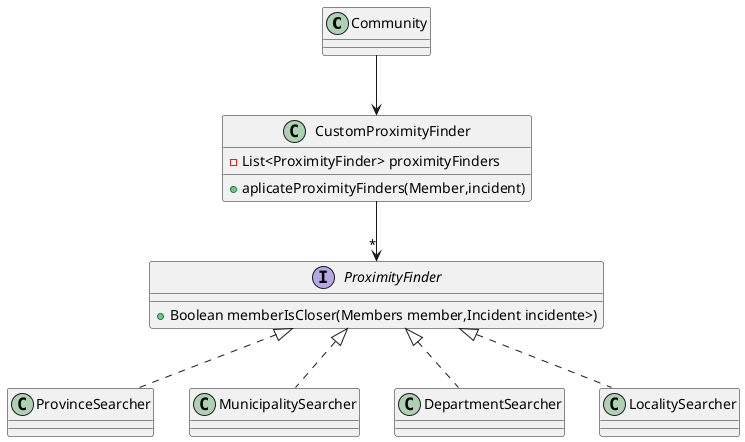 @startuml
Community--> CustomProximityFinder
CustomProximityFinder -->"*" ProximityFinder

class CustomProximityFinder{
    -List<ProximityFinder> proximityFinders

    +aplicateProximityFinders(Member,incident)
}



interface ProximityFinder {
  + Boolean memberIsCloser(Members member,Incident incidente>)
}



class ProvinceSearcher implements ProximityFinder{

}

class MunicipalitySearcher implements ProximityFinder{

}

class DepartmentSearcher implements ProximityFinder{

}

class LocalitySearcher implements ProximityFinder{

}

@enduml


NOTAS:

para sacar la logica repetida, aplicamos lo mismo que en los validadores
de contraseñas

ahora una comunidad conoce a su CUSTOM PROXIMITY FINDER
entonces lo configura con filtros de busqueda dependiendo como la comunidad quiera avisar a sus miembros

se aplican los criterios de busqueda de la misma manera que en las validaciones de contra.


